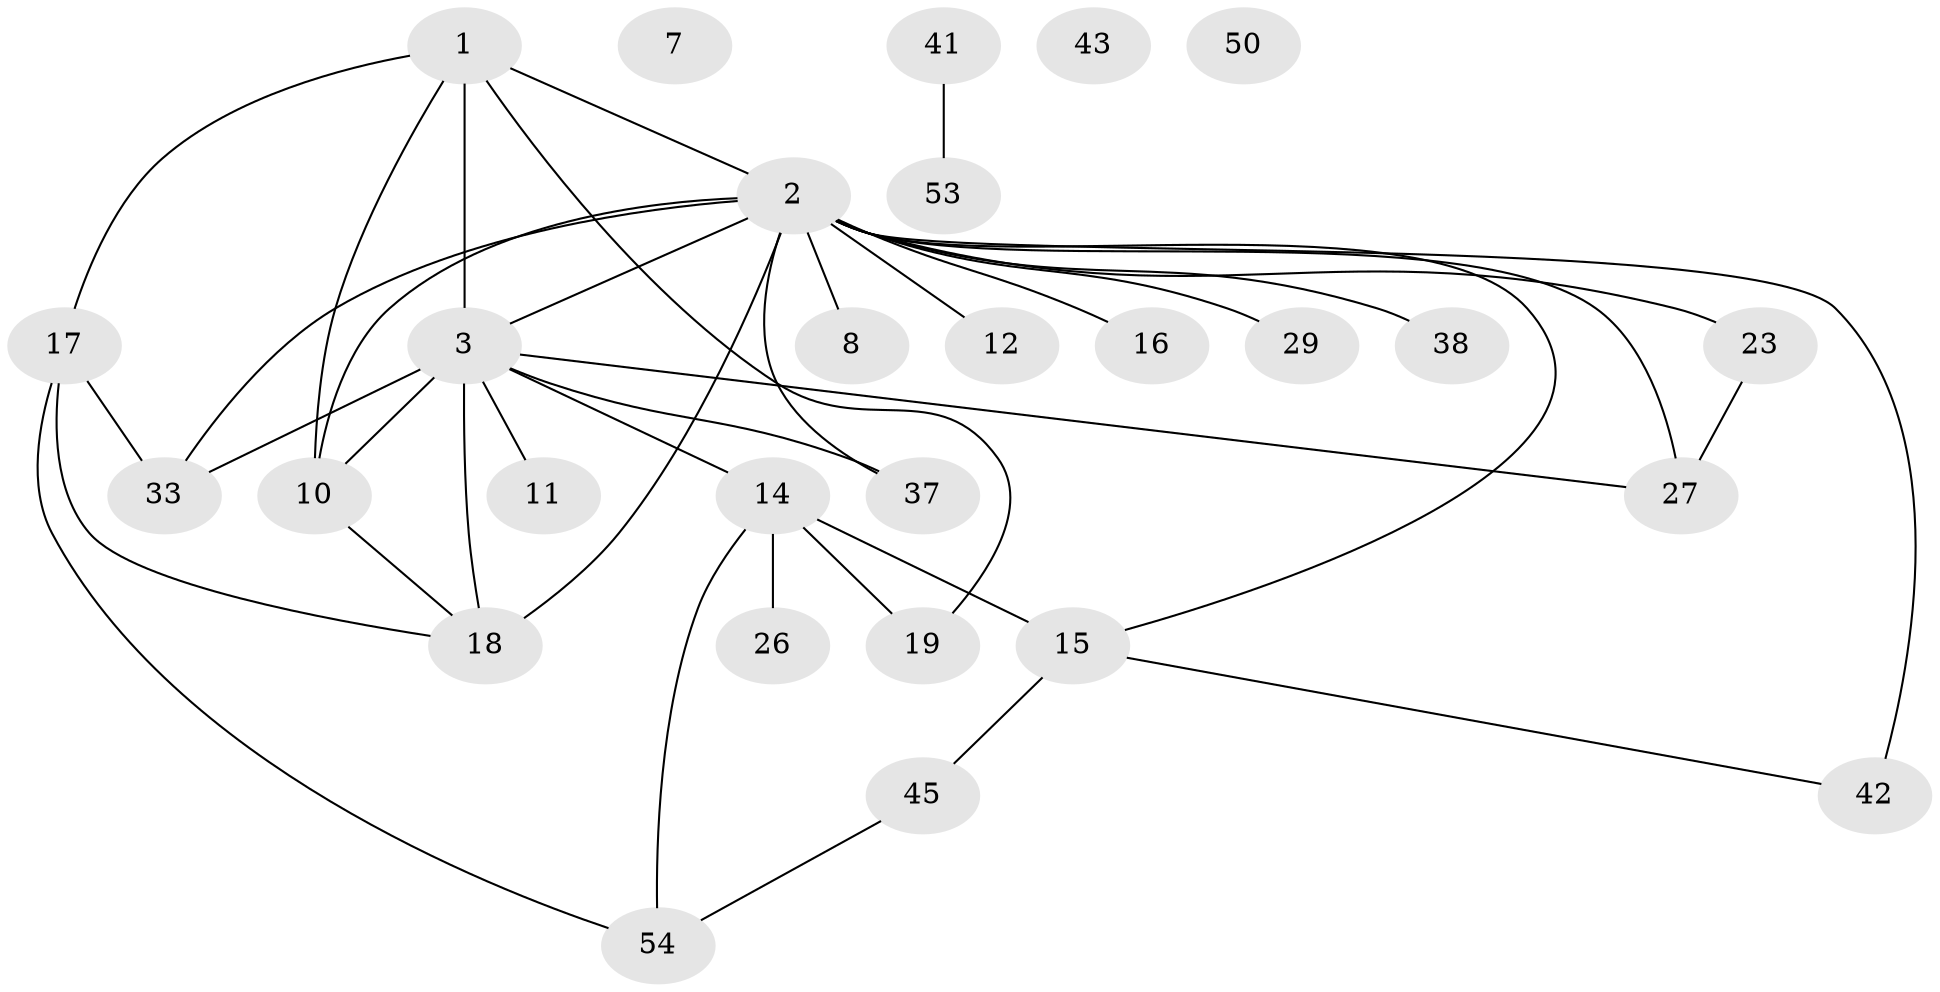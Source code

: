// original degree distribution, {3: 0.2631578947368421, 2: 0.19298245614035087, 5: 0.08771929824561403, 9: 0.017543859649122806, 7: 0.05263157894736842, 0: 0.05263157894736842, 1: 0.24561403508771928, 4: 0.08771929824561403}
// Generated by graph-tools (version 1.1) at 2025/13/03/09/25 04:13:04]
// undirected, 28 vertices, 39 edges
graph export_dot {
graph [start="1"]
  node [color=gray90,style=filled];
  1 [super="+31"];
  2 [super="+4"];
  3 [super="+5+6+9+36"];
  7;
  8;
  10 [super="+48"];
  11;
  12 [super="+57"];
  14 [super="+20"];
  15;
  16;
  17 [super="+56+22"];
  18 [super="+44+39"];
  19 [super="+24"];
  23 [super="+32"];
  26;
  27;
  29;
  33;
  37;
  38;
  41;
  42 [super="+51"];
  43;
  45;
  50;
  53;
  54;
  1 -- 19;
  1 -- 10;
  1 -- 3;
  1 -- 17;
  1 -- 2;
  2 -- 3 [weight=4];
  2 -- 8;
  2 -- 10;
  2 -- 12 [weight=2];
  2 -- 15;
  2 -- 16;
  2 -- 18 [weight=3];
  2 -- 23;
  2 -- 27;
  2 -- 29;
  2 -- 33;
  2 -- 37;
  2 -- 38;
  2 -- 42 [weight=2];
  3 -- 11;
  3 -- 18;
  3 -- 27;
  3 -- 33;
  3 -- 37;
  3 -- 14;
  3 -- 10;
  10 -- 18;
  14 -- 54;
  14 -- 19;
  14 -- 26;
  14 -- 15 [weight=2];
  15 -- 45;
  15 -- 42;
  17 -- 18;
  17 -- 54;
  17 -- 33;
  23 -- 27;
  41 -- 53;
  45 -- 54;
}
